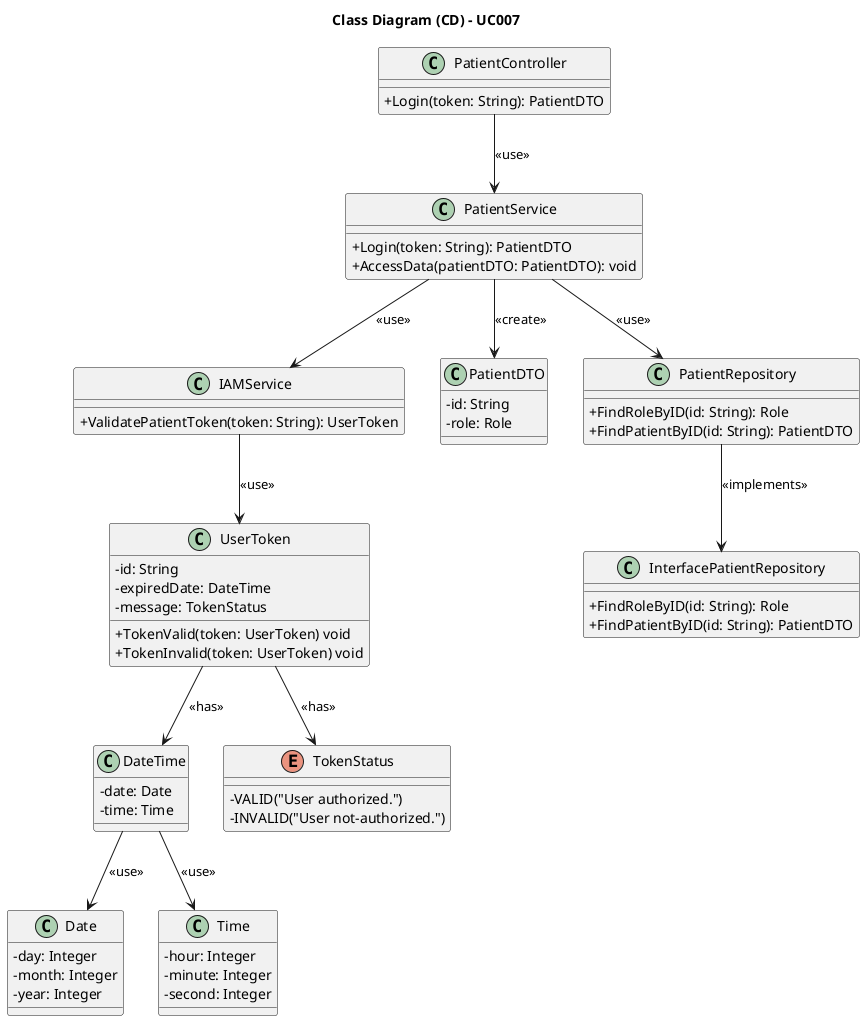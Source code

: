 @startuml "uc007-class-diagram"
skinparam packageStyle rectangle
skinparam shadowing false

skinparam classAttributeIconSize 0

title Class Diagram (CD) - UC007

class PatientController{
    +Login(token: String): PatientDTO
}

class PatientService {
    +Login(token: String): PatientDTO
    +AccessData(patientDTO: PatientDTO): void
}

class IAMService {
    +ValidatePatientToken(token: String): UserToken
}

class UserToken {
    -id: String
    -expiredDate: DateTime
    -message: TokenStatus
    +TokenValid(token: UserToken) void
    +TokenInvalid(token: UserToken) void
}

class PatientDTO {
    -id: String
    -role: Role
}


class PatientRepository {
    +FindRoleByID(id: String): Role
    +FindPatientByID(id: String): PatientDTO
}

class InterfacePatientRepository {
    +FindRoleByID(id: String): Role
    +FindPatientByID(id: String): PatientDTO
}

class DateTime{
    -date: Date
    -time: Time
}

class Date{
    -day: Integer
    -month: Integer
    -year: Integer
}

class Time{
    -hour: Integer
    -minute: Integer
    -second: Integer
}

enum TokenStatus{
    - VALID("User authorized.")
    - INVALID("User not-authorized.")
}

PatientController --> PatientService: <<use>>

PatientService --> IAMService: <<use>>
PatientService --> PatientDTO: <<create>>
PatientService --> PatientRepository: <<use>>

PatientRepository --> InterfacePatientRepository: <<implements>>

IAMService --> UserToken: <<use>>

UserToken --> DateTime: <<has>>
UserToken --> TokenStatus: <<has>>

DateTime --> Date: <<use>>
DateTime --> Time: <<use>>


@enduml